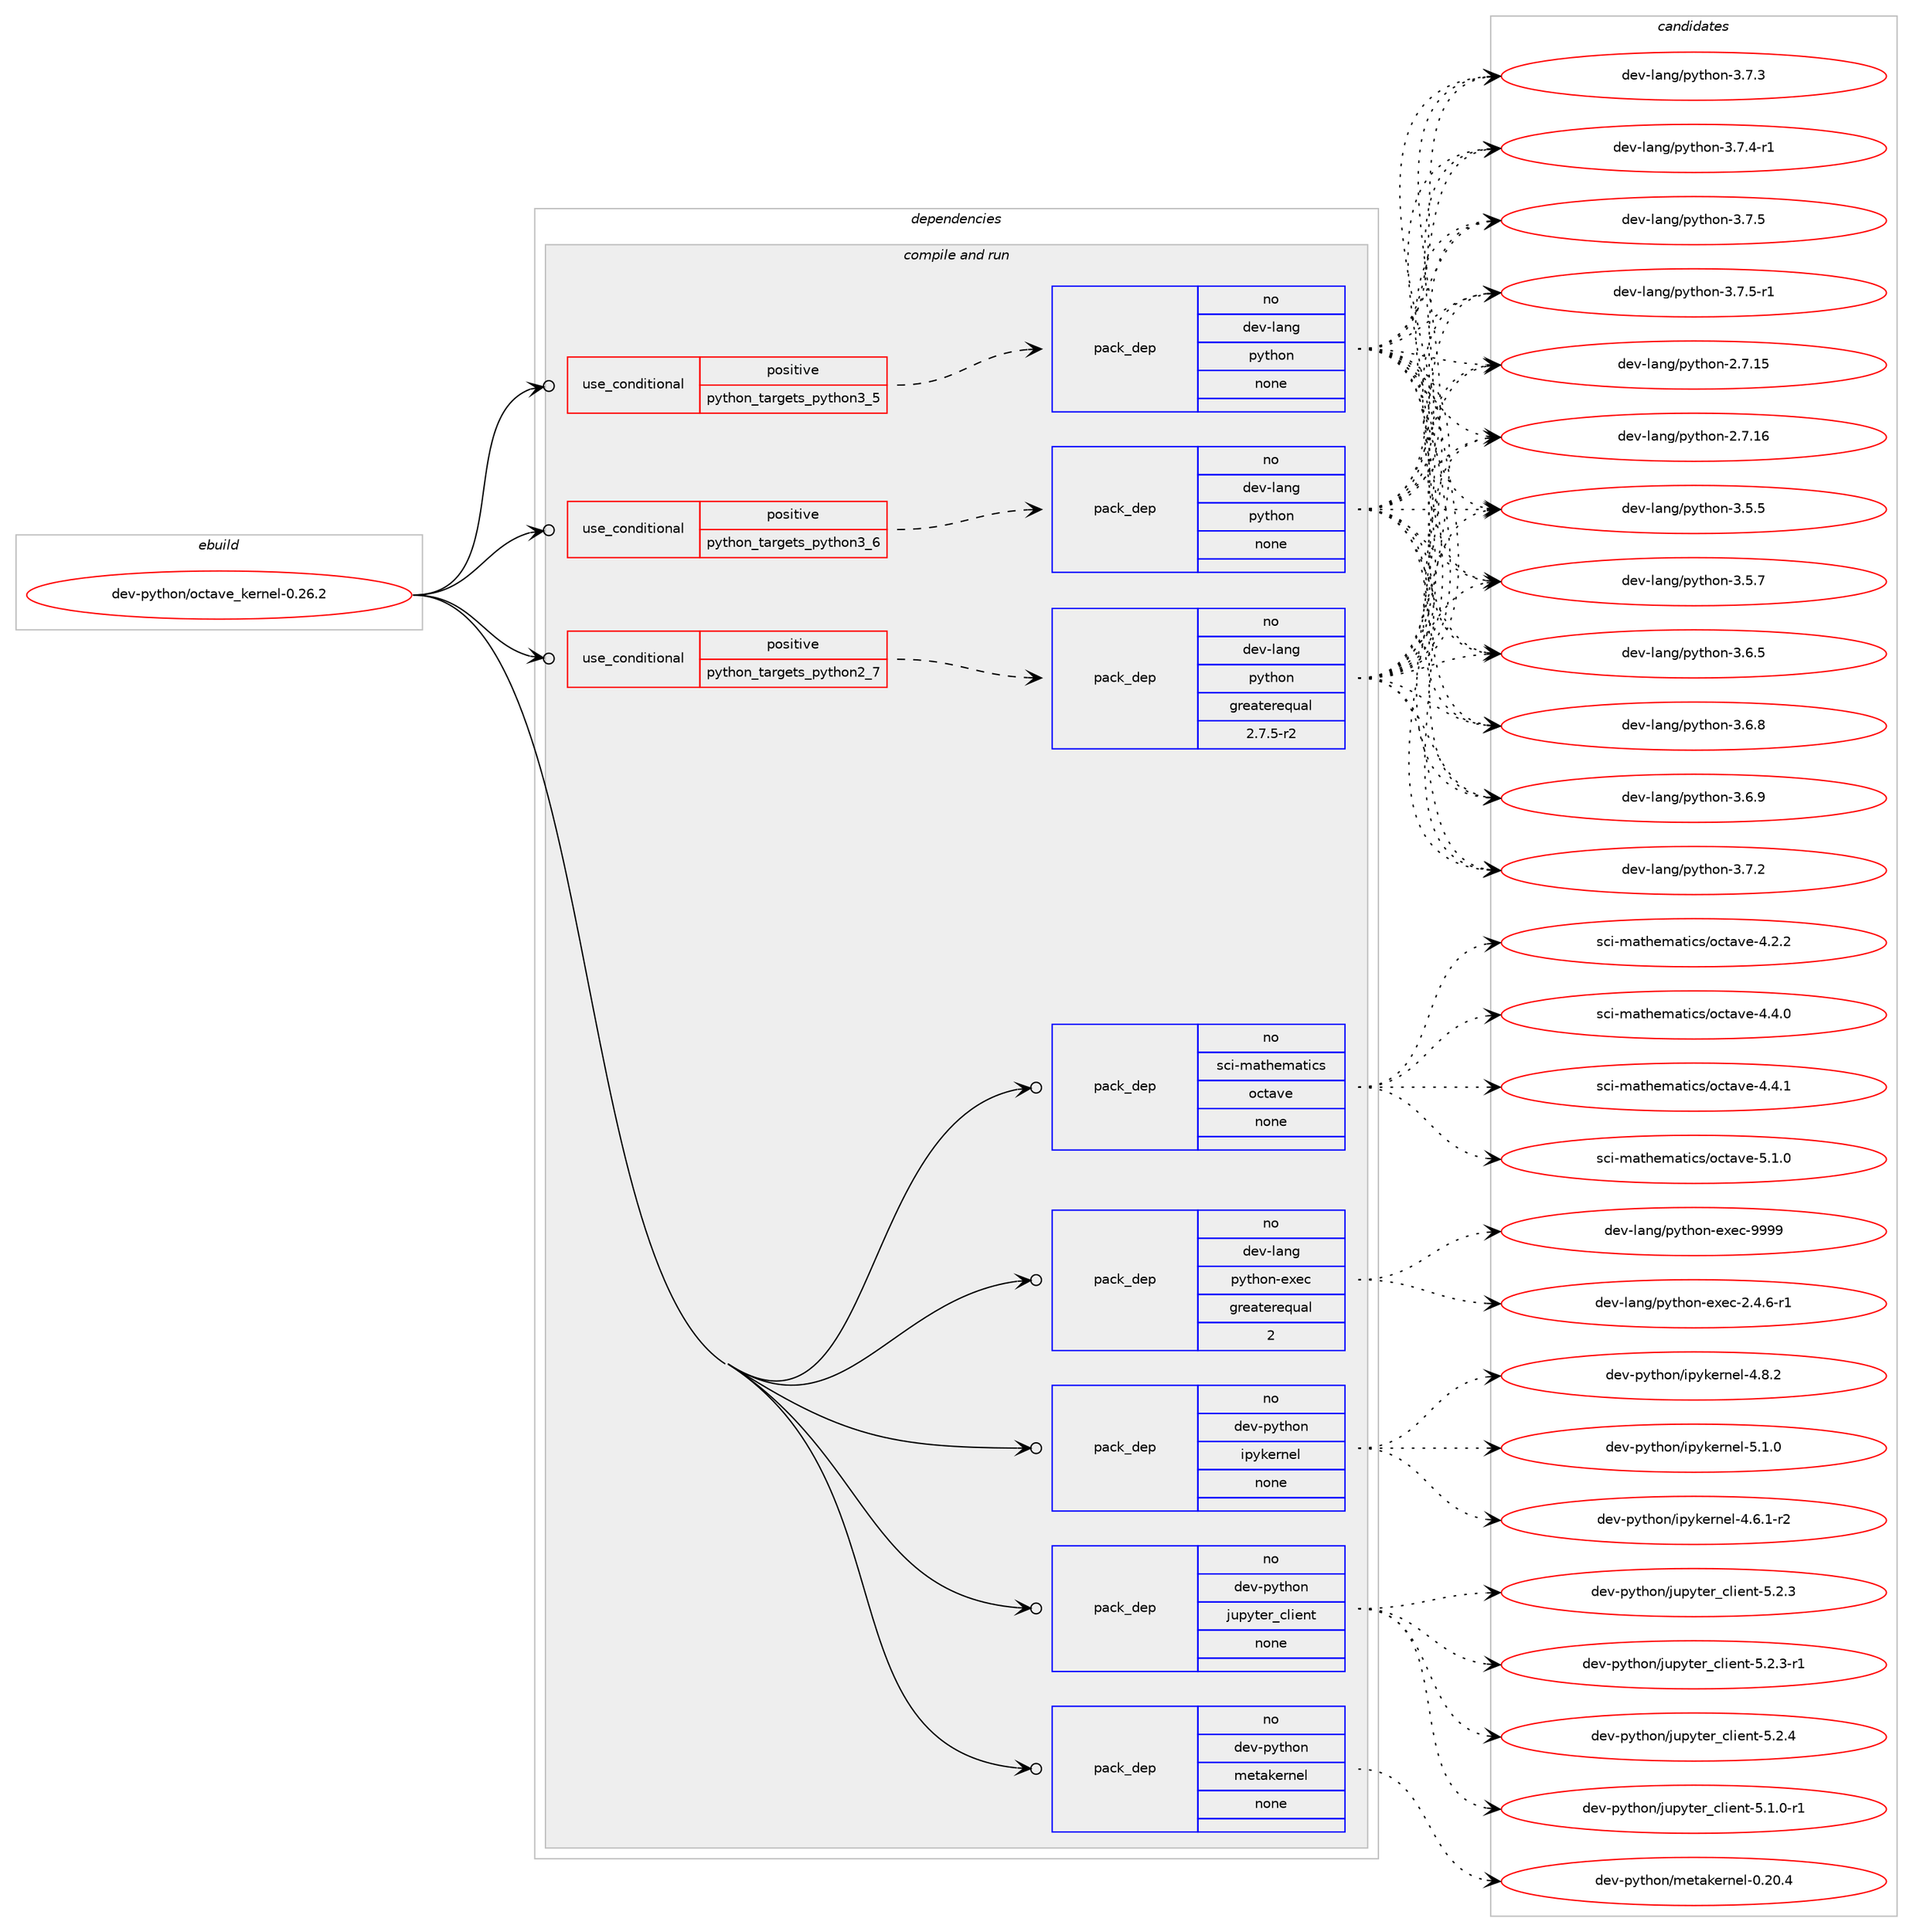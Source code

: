 digraph prolog {

# *************
# Graph options
# *************

newrank=true;
concentrate=true;
compound=true;
graph [rankdir=LR,fontname=Helvetica,fontsize=10,ranksep=1.5];#, ranksep=2.5, nodesep=0.2];
edge  [arrowhead=vee];
node  [fontname=Helvetica,fontsize=10];

# **********
# The ebuild
# **********

subgraph cluster_leftcol {
color=gray;
rank=same;
label=<<i>ebuild</i>>;
id [label="dev-python/octave_kernel-0.26.2", color=red, width=4, href="../dev-python/octave_kernel-0.26.2.svg"];
}

# ****************
# The dependencies
# ****************

subgraph cluster_midcol {
color=gray;
label=<<i>dependencies</i>>;
subgraph cluster_compile {
fillcolor="#eeeeee";
style=filled;
label=<<i>compile</i>>;
}
subgraph cluster_compileandrun {
fillcolor="#eeeeee";
style=filled;
label=<<i>compile and run</i>>;
subgraph cond143534 {
dependency617829 [label=<<TABLE BORDER="0" CELLBORDER="1" CELLSPACING="0" CELLPADDING="4"><TR><TD ROWSPAN="3" CELLPADDING="10">use_conditional</TD></TR><TR><TD>positive</TD></TR><TR><TD>python_targets_python2_7</TD></TR></TABLE>>, shape=none, color=red];
subgraph pack462487 {
dependency617830 [label=<<TABLE BORDER="0" CELLBORDER="1" CELLSPACING="0" CELLPADDING="4" WIDTH="220"><TR><TD ROWSPAN="6" CELLPADDING="30">pack_dep</TD></TR><TR><TD WIDTH="110">no</TD></TR><TR><TD>dev-lang</TD></TR><TR><TD>python</TD></TR><TR><TD>greaterequal</TD></TR><TR><TD>2.7.5-r2</TD></TR></TABLE>>, shape=none, color=blue];
}
dependency617829:e -> dependency617830:w [weight=20,style="dashed",arrowhead="vee"];
}
id:e -> dependency617829:w [weight=20,style="solid",arrowhead="odotvee"];
subgraph cond143535 {
dependency617831 [label=<<TABLE BORDER="0" CELLBORDER="1" CELLSPACING="0" CELLPADDING="4"><TR><TD ROWSPAN="3" CELLPADDING="10">use_conditional</TD></TR><TR><TD>positive</TD></TR><TR><TD>python_targets_python3_5</TD></TR></TABLE>>, shape=none, color=red];
subgraph pack462488 {
dependency617832 [label=<<TABLE BORDER="0" CELLBORDER="1" CELLSPACING="0" CELLPADDING="4" WIDTH="220"><TR><TD ROWSPAN="6" CELLPADDING="30">pack_dep</TD></TR><TR><TD WIDTH="110">no</TD></TR><TR><TD>dev-lang</TD></TR><TR><TD>python</TD></TR><TR><TD>none</TD></TR><TR><TD></TD></TR></TABLE>>, shape=none, color=blue];
}
dependency617831:e -> dependency617832:w [weight=20,style="dashed",arrowhead="vee"];
}
id:e -> dependency617831:w [weight=20,style="solid",arrowhead="odotvee"];
subgraph cond143536 {
dependency617833 [label=<<TABLE BORDER="0" CELLBORDER="1" CELLSPACING="0" CELLPADDING="4"><TR><TD ROWSPAN="3" CELLPADDING="10">use_conditional</TD></TR><TR><TD>positive</TD></TR><TR><TD>python_targets_python3_6</TD></TR></TABLE>>, shape=none, color=red];
subgraph pack462489 {
dependency617834 [label=<<TABLE BORDER="0" CELLBORDER="1" CELLSPACING="0" CELLPADDING="4" WIDTH="220"><TR><TD ROWSPAN="6" CELLPADDING="30">pack_dep</TD></TR><TR><TD WIDTH="110">no</TD></TR><TR><TD>dev-lang</TD></TR><TR><TD>python</TD></TR><TR><TD>none</TD></TR><TR><TD></TD></TR></TABLE>>, shape=none, color=blue];
}
dependency617833:e -> dependency617834:w [weight=20,style="dashed",arrowhead="vee"];
}
id:e -> dependency617833:w [weight=20,style="solid",arrowhead="odotvee"];
subgraph pack462490 {
dependency617835 [label=<<TABLE BORDER="0" CELLBORDER="1" CELLSPACING="0" CELLPADDING="4" WIDTH="220"><TR><TD ROWSPAN="6" CELLPADDING="30">pack_dep</TD></TR><TR><TD WIDTH="110">no</TD></TR><TR><TD>dev-lang</TD></TR><TR><TD>python-exec</TD></TR><TR><TD>greaterequal</TD></TR><TR><TD>2</TD></TR></TABLE>>, shape=none, color=blue];
}
id:e -> dependency617835:w [weight=20,style="solid",arrowhead="odotvee"];
subgraph pack462491 {
dependency617836 [label=<<TABLE BORDER="0" CELLBORDER="1" CELLSPACING="0" CELLPADDING="4" WIDTH="220"><TR><TD ROWSPAN="6" CELLPADDING="30">pack_dep</TD></TR><TR><TD WIDTH="110">no</TD></TR><TR><TD>dev-python</TD></TR><TR><TD>ipykernel</TD></TR><TR><TD>none</TD></TR><TR><TD></TD></TR></TABLE>>, shape=none, color=blue];
}
id:e -> dependency617836:w [weight=20,style="solid",arrowhead="odotvee"];
subgraph pack462492 {
dependency617837 [label=<<TABLE BORDER="0" CELLBORDER="1" CELLSPACING="0" CELLPADDING="4" WIDTH="220"><TR><TD ROWSPAN="6" CELLPADDING="30">pack_dep</TD></TR><TR><TD WIDTH="110">no</TD></TR><TR><TD>dev-python</TD></TR><TR><TD>jupyter_client</TD></TR><TR><TD>none</TD></TR><TR><TD></TD></TR></TABLE>>, shape=none, color=blue];
}
id:e -> dependency617837:w [weight=20,style="solid",arrowhead="odotvee"];
subgraph pack462493 {
dependency617838 [label=<<TABLE BORDER="0" CELLBORDER="1" CELLSPACING="0" CELLPADDING="4" WIDTH="220"><TR><TD ROWSPAN="6" CELLPADDING="30">pack_dep</TD></TR><TR><TD WIDTH="110">no</TD></TR><TR><TD>dev-python</TD></TR><TR><TD>metakernel</TD></TR><TR><TD>none</TD></TR><TR><TD></TD></TR></TABLE>>, shape=none, color=blue];
}
id:e -> dependency617838:w [weight=20,style="solid",arrowhead="odotvee"];
subgraph pack462494 {
dependency617839 [label=<<TABLE BORDER="0" CELLBORDER="1" CELLSPACING="0" CELLPADDING="4" WIDTH="220"><TR><TD ROWSPAN="6" CELLPADDING="30">pack_dep</TD></TR><TR><TD WIDTH="110">no</TD></TR><TR><TD>sci-mathematics</TD></TR><TR><TD>octave</TD></TR><TR><TD>none</TD></TR><TR><TD></TD></TR></TABLE>>, shape=none, color=blue];
}
id:e -> dependency617839:w [weight=20,style="solid",arrowhead="odotvee"];
}
subgraph cluster_run {
fillcolor="#eeeeee";
style=filled;
label=<<i>run</i>>;
}
}

# **************
# The candidates
# **************

subgraph cluster_choices {
rank=same;
color=gray;
label=<<i>candidates</i>>;

subgraph choice462487 {
color=black;
nodesep=1;
choice10010111845108971101034711212111610411111045504655464953 [label="dev-lang/python-2.7.15", color=red, width=4,href="../dev-lang/python-2.7.15.svg"];
choice10010111845108971101034711212111610411111045504655464954 [label="dev-lang/python-2.7.16", color=red, width=4,href="../dev-lang/python-2.7.16.svg"];
choice100101118451089711010347112121116104111110455146534653 [label="dev-lang/python-3.5.5", color=red, width=4,href="../dev-lang/python-3.5.5.svg"];
choice100101118451089711010347112121116104111110455146534655 [label="dev-lang/python-3.5.7", color=red, width=4,href="../dev-lang/python-3.5.7.svg"];
choice100101118451089711010347112121116104111110455146544653 [label="dev-lang/python-3.6.5", color=red, width=4,href="../dev-lang/python-3.6.5.svg"];
choice100101118451089711010347112121116104111110455146544656 [label="dev-lang/python-3.6.8", color=red, width=4,href="../dev-lang/python-3.6.8.svg"];
choice100101118451089711010347112121116104111110455146544657 [label="dev-lang/python-3.6.9", color=red, width=4,href="../dev-lang/python-3.6.9.svg"];
choice100101118451089711010347112121116104111110455146554650 [label="dev-lang/python-3.7.2", color=red, width=4,href="../dev-lang/python-3.7.2.svg"];
choice100101118451089711010347112121116104111110455146554651 [label="dev-lang/python-3.7.3", color=red, width=4,href="../dev-lang/python-3.7.3.svg"];
choice1001011184510897110103471121211161041111104551465546524511449 [label="dev-lang/python-3.7.4-r1", color=red, width=4,href="../dev-lang/python-3.7.4-r1.svg"];
choice100101118451089711010347112121116104111110455146554653 [label="dev-lang/python-3.7.5", color=red, width=4,href="../dev-lang/python-3.7.5.svg"];
choice1001011184510897110103471121211161041111104551465546534511449 [label="dev-lang/python-3.7.5-r1", color=red, width=4,href="../dev-lang/python-3.7.5-r1.svg"];
dependency617830:e -> choice10010111845108971101034711212111610411111045504655464953:w [style=dotted,weight="100"];
dependency617830:e -> choice10010111845108971101034711212111610411111045504655464954:w [style=dotted,weight="100"];
dependency617830:e -> choice100101118451089711010347112121116104111110455146534653:w [style=dotted,weight="100"];
dependency617830:e -> choice100101118451089711010347112121116104111110455146534655:w [style=dotted,weight="100"];
dependency617830:e -> choice100101118451089711010347112121116104111110455146544653:w [style=dotted,weight="100"];
dependency617830:e -> choice100101118451089711010347112121116104111110455146544656:w [style=dotted,weight="100"];
dependency617830:e -> choice100101118451089711010347112121116104111110455146544657:w [style=dotted,weight="100"];
dependency617830:e -> choice100101118451089711010347112121116104111110455146554650:w [style=dotted,weight="100"];
dependency617830:e -> choice100101118451089711010347112121116104111110455146554651:w [style=dotted,weight="100"];
dependency617830:e -> choice1001011184510897110103471121211161041111104551465546524511449:w [style=dotted,weight="100"];
dependency617830:e -> choice100101118451089711010347112121116104111110455146554653:w [style=dotted,weight="100"];
dependency617830:e -> choice1001011184510897110103471121211161041111104551465546534511449:w [style=dotted,weight="100"];
}
subgraph choice462488 {
color=black;
nodesep=1;
choice10010111845108971101034711212111610411111045504655464953 [label="dev-lang/python-2.7.15", color=red, width=4,href="../dev-lang/python-2.7.15.svg"];
choice10010111845108971101034711212111610411111045504655464954 [label="dev-lang/python-2.7.16", color=red, width=4,href="../dev-lang/python-2.7.16.svg"];
choice100101118451089711010347112121116104111110455146534653 [label="dev-lang/python-3.5.5", color=red, width=4,href="../dev-lang/python-3.5.5.svg"];
choice100101118451089711010347112121116104111110455146534655 [label="dev-lang/python-3.5.7", color=red, width=4,href="../dev-lang/python-3.5.7.svg"];
choice100101118451089711010347112121116104111110455146544653 [label="dev-lang/python-3.6.5", color=red, width=4,href="../dev-lang/python-3.6.5.svg"];
choice100101118451089711010347112121116104111110455146544656 [label="dev-lang/python-3.6.8", color=red, width=4,href="../dev-lang/python-3.6.8.svg"];
choice100101118451089711010347112121116104111110455146544657 [label="dev-lang/python-3.6.9", color=red, width=4,href="../dev-lang/python-3.6.9.svg"];
choice100101118451089711010347112121116104111110455146554650 [label="dev-lang/python-3.7.2", color=red, width=4,href="../dev-lang/python-3.7.2.svg"];
choice100101118451089711010347112121116104111110455146554651 [label="dev-lang/python-3.7.3", color=red, width=4,href="../dev-lang/python-3.7.3.svg"];
choice1001011184510897110103471121211161041111104551465546524511449 [label="dev-lang/python-3.7.4-r1", color=red, width=4,href="../dev-lang/python-3.7.4-r1.svg"];
choice100101118451089711010347112121116104111110455146554653 [label="dev-lang/python-3.7.5", color=red, width=4,href="../dev-lang/python-3.7.5.svg"];
choice1001011184510897110103471121211161041111104551465546534511449 [label="dev-lang/python-3.7.5-r1", color=red, width=4,href="../dev-lang/python-3.7.5-r1.svg"];
dependency617832:e -> choice10010111845108971101034711212111610411111045504655464953:w [style=dotted,weight="100"];
dependency617832:e -> choice10010111845108971101034711212111610411111045504655464954:w [style=dotted,weight="100"];
dependency617832:e -> choice100101118451089711010347112121116104111110455146534653:w [style=dotted,weight="100"];
dependency617832:e -> choice100101118451089711010347112121116104111110455146534655:w [style=dotted,weight="100"];
dependency617832:e -> choice100101118451089711010347112121116104111110455146544653:w [style=dotted,weight="100"];
dependency617832:e -> choice100101118451089711010347112121116104111110455146544656:w [style=dotted,weight="100"];
dependency617832:e -> choice100101118451089711010347112121116104111110455146544657:w [style=dotted,weight="100"];
dependency617832:e -> choice100101118451089711010347112121116104111110455146554650:w [style=dotted,weight="100"];
dependency617832:e -> choice100101118451089711010347112121116104111110455146554651:w [style=dotted,weight="100"];
dependency617832:e -> choice1001011184510897110103471121211161041111104551465546524511449:w [style=dotted,weight="100"];
dependency617832:e -> choice100101118451089711010347112121116104111110455146554653:w [style=dotted,weight="100"];
dependency617832:e -> choice1001011184510897110103471121211161041111104551465546534511449:w [style=dotted,weight="100"];
}
subgraph choice462489 {
color=black;
nodesep=1;
choice10010111845108971101034711212111610411111045504655464953 [label="dev-lang/python-2.7.15", color=red, width=4,href="../dev-lang/python-2.7.15.svg"];
choice10010111845108971101034711212111610411111045504655464954 [label="dev-lang/python-2.7.16", color=red, width=4,href="../dev-lang/python-2.7.16.svg"];
choice100101118451089711010347112121116104111110455146534653 [label="dev-lang/python-3.5.5", color=red, width=4,href="../dev-lang/python-3.5.5.svg"];
choice100101118451089711010347112121116104111110455146534655 [label="dev-lang/python-3.5.7", color=red, width=4,href="../dev-lang/python-3.5.7.svg"];
choice100101118451089711010347112121116104111110455146544653 [label="dev-lang/python-3.6.5", color=red, width=4,href="../dev-lang/python-3.6.5.svg"];
choice100101118451089711010347112121116104111110455146544656 [label="dev-lang/python-3.6.8", color=red, width=4,href="../dev-lang/python-3.6.8.svg"];
choice100101118451089711010347112121116104111110455146544657 [label="dev-lang/python-3.6.9", color=red, width=4,href="../dev-lang/python-3.6.9.svg"];
choice100101118451089711010347112121116104111110455146554650 [label="dev-lang/python-3.7.2", color=red, width=4,href="../dev-lang/python-3.7.2.svg"];
choice100101118451089711010347112121116104111110455146554651 [label="dev-lang/python-3.7.3", color=red, width=4,href="../dev-lang/python-3.7.3.svg"];
choice1001011184510897110103471121211161041111104551465546524511449 [label="dev-lang/python-3.7.4-r1", color=red, width=4,href="../dev-lang/python-3.7.4-r1.svg"];
choice100101118451089711010347112121116104111110455146554653 [label="dev-lang/python-3.7.5", color=red, width=4,href="../dev-lang/python-3.7.5.svg"];
choice1001011184510897110103471121211161041111104551465546534511449 [label="dev-lang/python-3.7.5-r1", color=red, width=4,href="../dev-lang/python-3.7.5-r1.svg"];
dependency617834:e -> choice10010111845108971101034711212111610411111045504655464953:w [style=dotted,weight="100"];
dependency617834:e -> choice10010111845108971101034711212111610411111045504655464954:w [style=dotted,weight="100"];
dependency617834:e -> choice100101118451089711010347112121116104111110455146534653:w [style=dotted,weight="100"];
dependency617834:e -> choice100101118451089711010347112121116104111110455146534655:w [style=dotted,weight="100"];
dependency617834:e -> choice100101118451089711010347112121116104111110455146544653:w [style=dotted,weight="100"];
dependency617834:e -> choice100101118451089711010347112121116104111110455146544656:w [style=dotted,weight="100"];
dependency617834:e -> choice100101118451089711010347112121116104111110455146544657:w [style=dotted,weight="100"];
dependency617834:e -> choice100101118451089711010347112121116104111110455146554650:w [style=dotted,weight="100"];
dependency617834:e -> choice100101118451089711010347112121116104111110455146554651:w [style=dotted,weight="100"];
dependency617834:e -> choice1001011184510897110103471121211161041111104551465546524511449:w [style=dotted,weight="100"];
dependency617834:e -> choice100101118451089711010347112121116104111110455146554653:w [style=dotted,weight="100"];
dependency617834:e -> choice1001011184510897110103471121211161041111104551465546534511449:w [style=dotted,weight="100"];
}
subgraph choice462490 {
color=black;
nodesep=1;
choice10010111845108971101034711212111610411111045101120101994550465246544511449 [label="dev-lang/python-exec-2.4.6-r1", color=red, width=4,href="../dev-lang/python-exec-2.4.6-r1.svg"];
choice10010111845108971101034711212111610411111045101120101994557575757 [label="dev-lang/python-exec-9999", color=red, width=4,href="../dev-lang/python-exec-9999.svg"];
dependency617835:e -> choice10010111845108971101034711212111610411111045101120101994550465246544511449:w [style=dotted,weight="100"];
dependency617835:e -> choice10010111845108971101034711212111610411111045101120101994557575757:w [style=dotted,weight="100"];
}
subgraph choice462491 {
color=black;
nodesep=1;
choice10010111845112121116104111110471051121211071011141101011084552465446494511450 [label="dev-python/ipykernel-4.6.1-r2", color=red, width=4,href="../dev-python/ipykernel-4.6.1-r2.svg"];
choice1001011184511212111610411111047105112121107101114110101108455246564650 [label="dev-python/ipykernel-4.8.2", color=red, width=4,href="../dev-python/ipykernel-4.8.2.svg"];
choice1001011184511212111610411111047105112121107101114110101108455346494648 [label="dev-python/ipykernel-5.1.0", color=red, width=4,href="../dev-python/ipykernel-5.1.0.svg"];
dependency617836:e -> choice10010111845112121116104111110471051121211071011141101011084552465446494511450:w [style=dotted,weight="100"];
dependency617836:e -> choice1001011184511212111610411111047105112121107101114110101108455246564650:w [style=dotted,weight="100"];
dependency617836:e -> choice1001011184511212111610411111047105112121107101114110101108455346494648:w [style=dotted,weight="100"];
}
subgraph choice462492 {
color=black;
nodesep=1;
choice100101118451121211161041111104710611711212111610111495991081051011101164553464946484511449 [label="dev-python/jupyter_client-5.1.0-r1", color=red, width=4,href="../dev-python/jupyter_client-5.1.0-r1.svg"];
choice10010111845112121116104111110471061171121211161011149599108105101110116455346504651 [label="dev-python/jupyter_client-5.2.3", color=red, width=4,href="../dev-python/jupyter_client-5.2.3.svg"];
choice100101118451121211161041111104710611711212111610111495991081051011101164553465046514511449 [label="dev-python/jupyter_client-5.2.3-r1", color=red, width=4,href="../dev-python/jupyter_client-5.2.3-r1.svg"];
choice10010111845112121116104111110471061171121211161011149599108105101110116455346504652 [label="dev-python/jupyter_client-5.2.4", color=red, width=4,href="../dev-python/jupyter_client-5.2.4.svg"];
dependency617837:e -> choice100101118451121211161041111104710611711212111610111495991081051011101164553464946484511449:w [style=dotted,weight="100"];
dependency617837:e -> choice10010111845112121116104111110471061171121211161011149599108105101110116455346504651:w [style=dotted,weight="100"];
dependency617837:e -> choice100101118451121211161041111104710611711212111610111495991081051011101164553465046514511449:w [style=dotted,weight="100"];
dependency617837:e -> choice10010111845112121116104111110471061171121211161011149599108105101110116455346504652:w [style=dotted,weight="100"];
}
subgraph choice462493 {
color=black;
nodesep=1;
choice10010111845112121116104111110471091011169710710111411010110845484650484652 [label="dev-python/metakernel-0.20.4", color=red, width=4,href="../dev-python/metakernel-0.20.4.svg"];
dependency617838:e -> choice10010111845112121116104111110471091011169710710111411010110845484650484652:w [style=dotted,weight="100"];
}
subgraph choice462494 {
color=black;
nodesep=1;
choice1159910545109971161041011099711610599115471119911697118101455246504650 [label="sci-mathematics/octave-4.2.2", color=red, width=4,href="../sci-mathematics/octave-4.2.2.svg"];
choice1159910545109971161041011099711610599115471119911697118101455246524648 [label="sci-mathematics/octave-4.4.0", color=red, width=4,href="../sci-mathematics/octave-4.4.0.svg"];
choice1159910545109971161041011099711610599115471119911697118101455246524649 [label="sci-mathematics/octave-4.4.1", color=red, width=4,href="../sci-mathematics/octave-4.4.1.svg"];
choice1159910545109971161041011099711610599115471119911697118101455346494648 [label="sci-mathematics/octave-5.1.0", color=red, width=4,href="../sci-mathematics/octave-5.1.0.svg"];
dependency617839:e -> choice1159910545109971161041011099711610599115471119911697118101455246504650:w [style=dotted,weight="100"];
dependency617839:e -> choice1159910545109971161041011099711610599115471119911697118101455246524648:w [style=dotted,weight="100"];
dependency617839:e -> choice1159910545109971161041011099711610599115471119911697118101455246524649:w [style=dotted,weight="100"];
dependency617839:e -> choice1159910545109971161041011099711610599115471119911697118101455346494648:w [style=dotted,weight="100"];
}
}

}
